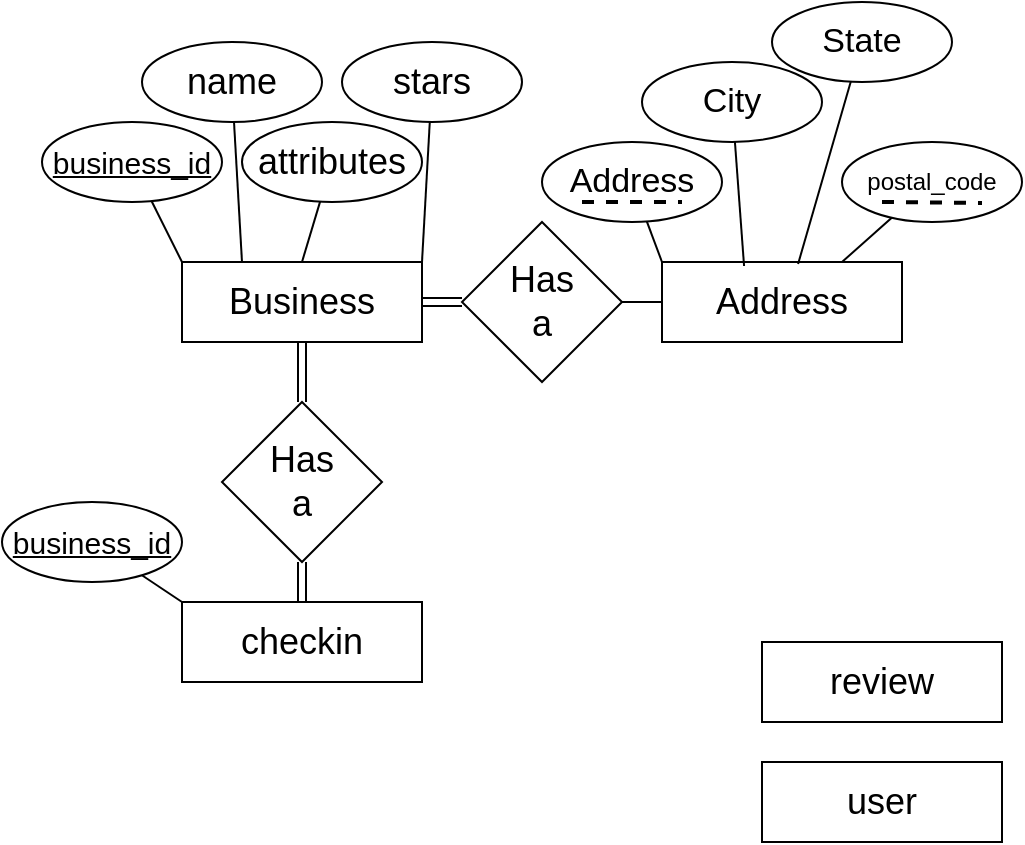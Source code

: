 <mxfile version="24.4.13" type="github">
  <diagram name="Page-1" id="tA-DCPR7xs3mkb7LWjER">
    <mxGraphModel dx="2284" dy="754" grid="1" gridSize="10" guides="1" tooltips="1" connect="1" arrows="1" fold="1" page="1" pageScale="1" pageWidth="850" pageHeight="1100" math="0" shadow="0">
      <root>
        <mxCell id="0" />
        <mxCell id="1" parent="0" />
        <mxCell id="1GO8dZoF6yERBsI8h4hM-5" style="edgeStyle=orthogonalEdgeStyle;rounded=0;orthogonalLoop=1;jettySize=auto;html=1;exitX=1;exitY=0.5;exitDx=0;exitDy=0;entryX=0;entryY=0.5;entryDx=0;entryDy=0;endArrow=none;endFill=0;shape=link;" edge="1" parent="1" source="1GO8dZoF6yERBsI8h4hM-2" target="1GO8dZoF6yERBsI8h4hM-4">
          <mxGeometry relative="1" as="geometry" />
        </mxCell>
        <mxCell id="1GO8dZoF6yERBsI8h4hM-31" style="edgeStyle=orthogonalEdgeStyle;rounded=0;orthogonalLoop=1;jettySize=auto;html=1;exitX=0.5;exitY=1;exitDx=0;exitDy=0;shape=link;" edge="1" parent="1" source="1GO8dZoF6yERBsI8h4hM-2" target="1GO8dZoF6yERBsI8h4hM-30">
          <mxGeometry relative="1" as="geometry" />
        </mxCell>
        <mxCell id="1GO8dZoF6yERBsI8h4hM-2" value="&lt;font style=&quot;font-size: 18px;&quot;&gt;Business&lt;/font&gt;" style="rounded=0;whiteSpace=wrap;html=1;" vertex="1" parent="1">
          <mxGeometry x="40" y="360" width="120" height="40" as="geometry" />
        </mxCell>
        <mxCell id="1GO8dZoF6yERBsI8h4hM-3" value="&lt;font style=&quot;font-size: 18px;&quot;&gt;Address&lt;/font&gt;" style="rounded=0;whiteSpace=wrap;html=1;" vertex="1" parent="1">
          <mxGeometry x="280" y="360" width="120" height="40" as="geometry" />
        </mxCell>
        <mxCell id="1GO8dZoF6yERBsI8h4hM-6" style="edgeStyle=orthogonalEdgeStyle;rounded=0;orthogonalLoop=1;jettySize=auto;html=1;exitX=1;exitY=0.5;exitDx=0;exitDy=0;entryX=0;entryY=0.5;entryDx=0;entryDy=0;strokeColor=none;endArrow=none;endFill=0;" edge="1" parent="1" source="1GO8dZoF6yERBsI8h4hM-4" target="1GO8dZoF6yERBsI8h4hM-3">
          <mxGeometry relative="1" as="geometry" />
        </mxCell>
        <mxCell id="1GO8dZoF6yERBsI8h4hM-7" style="edgeStyle=orthogonalEdgeStyle;rounded=0;orthogonalLoop=1;jettySize=auto;html=1;exitX=1;exitY=0.5;exitDx=0;exitDy=0;endArrow=none;endFill=0;" edge="1" parent="1" source="1GO8dZoF6yERBsI8h4hM-4">
          <mxGeometry relative="1" as="geometry">
            <mxPoint x="280" y="380" as="targetPoint" />
          </mxGeometry>
        </mxCell>
        <mxCell id="1GO8dZoF6yERBsI8h4hM-4" value="&lt;div&gt;&lt;font style=&quot;font-size: 18px;&quot;&gt;Has&lt;/font&gt;&lt;/div&gt;&lt;div&gt;&lt;font style=&quot;font-size: 18px;&quot;&gt;a&lt;br&gt;&lt;/font&gt;&lt;/div&gt;" style="rhombus;whiteSpace=wrap;html=1;" vertex="1" parent="1">
          <mxGeometry x="180" y="340" width="80" height="80" as="geometry" />
        </mxCell>
        <mxCell id="1GO8dZoF6yERBsI8h4hM-9" value="&lt;font style=&quot;font-size: 17px;&quot;&gt;Address&lt;/font&gt;" style="ellipse;whiteSpace=wrap;html=1;" vertex="1" parent="1">
          <mxGeometry x="220" y="300" width="90" height="40" as="geometry" />
        </mxCell>
        <mxCell id="1GO8dZoF6yERBsI8h4hM-10" value="&lt;font size=&quot;1&quot;&gt;&lt;u style=&quot;font-size: 15px;&quot;&gt;business_id&lt;/u&gt;&lt;/font&gt;" style="ellipse;whiteSpace=wrap;html=1;" vertex="1" parent="1">
          <mxGeometry x="-30" y="290" width="90" height="40" as="geometry" />
        </mxCell>
        <mxCell id="1GO8dZoF6yERBsI8h4hM-12" value="" style="endArrow=none;html=1;rounded=0;exitX=0;exitY=0;exitDx=0;exitDy=0;" edge="1" parent="1" source="1GO8dZoF6yERBsI8h4hM-2" target="1GO8dZoF6yERBsI8h4hM-10">
          <mxGeometry width="50" height="50" relative="1" as="geometry">
            <mxPoint x="250" y="410" as="sourcePoint" />
            <mxPoint x="300" y="360" as="targetPoint" />
          </mxGeometry>
        </mxCell>
        <mxCell id="1GO8dZoF6yERBsI8h4hM-13" value="&lt;font style=&quot;font-size: 18px;&quot;&gt;name&lt;/font&gt;" style="ellipse;whiteSpace=wrap;html=1;" vertex="1" parent="1">
          <mxGeometry x="20" y="250" width="90" height="40" as="geometry" />
        </mxCell>
        <mxCell id="1GO8dZoF6yERBsI8h4hM-14" value="" style="endArrow=none;html=1;rounded=0;entryX=0.25;entryY=0;entryDx=0;entryDy=0;" edge="1" parent="1" source="1GO8dZoF6yERBsI8h4hM-13" target="1GO8dZoF6yERBsI8h4hM-2">
          <mxGeometry width="50" height="50" relative="1" as="geometry">
            <mxPoint x="250" y="410" as="sourcePoint" />
            <mxPoint x="300" y="360" as="targetPoint" />
          </mxGeometry>
        </mxCell>
        <mxCell id="1GO8dZoF6yERBsI8h4hM-15" value="" style="endArrow=none;html=1;rounded=0;exitX=0;exitY=0;exitDx=0;exitDy=0;" edge="1" parent="1" source="1GO8dZoF6yERBsI8h4hM-3" target="1GO8dZoF6yERBsI8h4hM-9">
          <mxGeometry width="50" height="50" relative="1" as="geometry">
            <mxPoint x="250" y="410" as="sourcePoint" />
            <mxPoint x="300" y="360" as="targetPoint" />
          </mxGeometry>
        </mxCell>
        <mxCell id="1GO8dZoF6yERBsI8h4hM-16" value="&lt;font style=&quot;font-size: 17px;&quot;&gt;City&lt;/font&gt;" style="ellipse;whiteSpace=wrap;html=1;" vertex="1" parent="1">
          <mxGeometry x="270" y="260" width="90" height="40" as="geometry" />
        </mxCell>
        <mxCell id="1GO8dZoF6yERBsI8h4hM-17" value="postal_code" style="ellipse;whiteSpace=wrap;html=1;" vertex="1" parent="1">
          <mxGeometry x="370" y="300" width="90" height="40" as="geometry" />
        </mxCell>
        <mxCell id="1GO8dZoF6yERBsI8h4hM-19" value="&lt;font style=&quot;font-size: 17px;&quot;&gt;State&lt;/font&gt;" style="ellipse;whiteSpace=wrap;html=1;" vertex="1" parent="1">
          <mxGeometry x="335" y="230" width="90" height="40" as="geometry" />
        </mxCell>
        <mxCell id="1GO8dZoF6yERBsI8h4hM-20" value="" style="endArrow=none;html=1;rounded=0;exitX=0.342;exitY=0.05;exitDx=0;exitDy=0;exitPerimeter=0;" edge="1" parent="1" source="1GO8dZoF6yERBsI8h4hM-3" target="1GO8dZoF6yERBsI8h4hM-16">
          <mxGeometry width="50" height="50" relative="1" as="geometry">
            <mxPoint x="250" y="410" as="sourcePoint" />
            <mxPoint x="300" y="360" as="targetPoint" />
          </mxGeometry>
        </mxCell>
        <mxCell id="1GO8dZoF6yERBsI8h4hM-21" value="" style="endArrow=none;html=1;rounded=0;exitX=0.567;exitY=0.025;exitDx=0;exitDy=0;exitPerimeter=0;" edge="1" parent="1" source="1GO8dZoF6yERBsI8h4hM-3" target="1GO8dZoF6yERBsI8h4hM-19">
          <mxGeometry width="50" height="50" relative="1" as="geometry">
            <mxPoint x="250" y="410" as="sourcePoint" />
            <mxPoint x="300" y="360" as="targetPoint" />
          </mxGeometry>
        </mxCell>
        <mxCell id="1GO8dZoF6yERBsI8h4hM-22" value="" style="endArrow=none;html=1;rounded=0;exitX=0.75;exitY=0;exitDx=0;exitDy=0;" edge="1" parent="1" source="1GO8dZoF6yERBsI8h4hM-3" target="1GO8dZoF6yERBsI8h4hM-17">
          <mxGeometry width="50" height="50" relative="1" as="geometry">
            <mxPoint x="250" y="410" as="sourcePoint" />
            <mxPoint x="300" y="360" as="targetPoint" />
          </mxGeometry>
        </mxCell>
        <mxCell id="1GO8dZoF6yERBsI8h4hM-23" value="" style="endArrow=none;dashed=1;html=1;rounded=0;strokeWidth=2;" edge="1" parent="1">
          <mxGeometry width="50" height="50" relative="1" as="geometry">
            <mxPoint x="240" y="330" as="sourcePoint" />
            <mxPoint x="290" y="330" as="targetPoint" />
          </mxGeometry>
        </mxCell>
        <mxCell id="1GO8dZoF6yERBsI8h4hM-24" value="" style="endArrow=none;dashed=1;html=1;rounded=0;strokeWidth=2;" edge="1" parent="1">
          <mxGeometry width="50" height="50" relative="1" as="geometry">
            <mxPoint x="390" y="330" as="sourcePoint" />
            <mxPoint x="440" y="330.5" as="targetPoint" />
          </mxGeometry>
        </mxCell>
        <mxCell id="1GO8dZoF6yERBsI8h4hM-25" value="&lt;font style=&quot;font-size: 18px;&quot;&gt;attributes&lt;/font&gt;" style="ellipse;whiteSpace=wrap;html=1;" vertex="1" parent="1">
          <mxGeometry x="70" y="290" width="90" height="40" as="geometry" />
        </mxCell>
        <mxCell id="1GO8dZoF6yERBsI8h4hM-26" value="" style="endArrow=none;html=1;rounded=0;exitX=0.5;exitY=0;exitDx=0;exitDy=0;" edge="1" parent="1" source="1GO8dZoF6yERBsI8h4hM-2" target="1GO8dZoF6yERBsI8h4hM-25">
          <mxGeometry width="50" height="50" relative="1" as="geometry">
            <mxPoint x="250" y="410" as="sourcePoint" />
            <mxPoint x="300" y="360" as="targetPoint" />
          </mxGeometry>
        </mxCell>
        <mxCell id="1GO8dZoF6yERBsI8h4hM-27" value="&lt;font style=&quot;font-size: 18px;&quot;&gt;stars&lt;/font&gt;" style="ellipse;whiteSpace=wrap;html=1;" vertex="1" parent="1">
          <mxGeometry x="120" y="250" width="90" height="40" as="geometry" />
        </mxCell>
        <mxCell id="1GO8dZoF6yERBsI8h4hM-28" value="" style="endArrow=none;html=1;rounded=0;exitX=1;exitY=0;exitDx=0;exitDy=0;" edge="1" parent="1" source="1GO8dZoF6yERBsI8h4hM-2" target="1GO8dZoF6yERBsI8h4hM-27">
          <mxGeometry width="50" height="50" relative="1" as="geometry">
            <mxPoint x="250" y="410" as="sourcePoint" />
            <mxPoint x="300" y="360" as="targetPoint" />
          </mxGeometry>
        </mxCell>
        <mxCell id="1GO8dZoF6yERBsI8h4hM-32" style="edgeStyle=orthogonalEdgeStyle;rounded=0;orthogonalLoop=1;jettySize=auto;html=1;exitX=0.5;exitY=0;exitDx=0;exitDy=0;shape=link;" edge="1" parent="1" source="1GO8dZoF6yERBsI8h4hM-29" target="1GO8dZoF6yERBsI8h4hM-30">
          <mxGeometry relative="1" as="geometry" />
        </mxCell>
        <mxCell id="1GO8dZoF6yERBsI8h4hM-29" value="&lt;font style=&quot;font-size: 18px;&quot;&gt;checkin&lt;/font&gt;" style="rounded=0;whiteSpace=wrap;html=1;" vertex="1" parent="1">
          <mxGeometry x="40" y="530" width="120" height="40" as="geometry" />
        </mxCell>
        <mxCell id="1GO8dZoF6yERBsI8h4hM-30" value="&lt;div&gt;&lt;font style=&quot;font-size: 18px;&quot;&gt;Has&lt;/font&gt;&lt;/div&gt;&lt;div&gt;&lt;font style=&quot;font-size: 18px;&quot;&gt;a&lt;br&gt;&lt;/font&gt;&lt;/div&gt;" style="rhombus;whiteSpace=wrap;html=1;" vertex="1" parent="1">
          <mxGeometry x="60" y="430" width="80" height="80" as="geometry" />
        </mxCell>
        <mxCell id="1GO8dZoF6yERBsI8h4hM-33" value="&lt;font size=&quot;1&quot;&gt;&lt;u style=&quot;font-size: 15px;&quot;&gt;business_id&lt;/u&gt;&lt;/font&gt;" style="ellipse;whiteSpace=wrap;html=1;" vertex="1" parent="1">
          <mxGeometry x="-50" y="480" width="90" height="40" as="geometry" />
        </mxCell>
        <mxCell id="1GO8dZoF6yERBsI8h4hM-34" value="" style="endArrow=none;html=1;rounded=0;entryX=0;entryY=0;entryDx=0;entryDy=0;" edge="1" parent="1" source="1GO8dZoF6yERBsI8h4hM-33" target="1GO8dZoF6yERBsI8h4hM-29">
          <mxGeometry width="50" height="50" relative="1" as="geometry">
            <mxPoint x="250" y="410" as="sourcePoint" />
            <mxPoint x="300" y="360" as="targetPoint" />
          </mxGeometry>
        </mxCell>
        <mxCell id="1GO8dZoF6yERBsI8h4hM-35" value="&lt;font style=&quot;font-size: 18px;&quot;&gt;user&lt;/font&gt;" style="rounded=0;whiteSpace=wrap;html=1;" vertex="1" parent="1">
          <mxGeometry x="330" y="610" width="120" height="40" as="geometry" />
        </mxCell>
        <mxCell id="1GO8dZoF6yERBsI8h4hM-36" value="&lt;font style=&quot;font-size: 18px;&quot;&gt;review&lt;/font&gt;" style="rounded=0;whiteSpace=wrap;html=1;" vertex="1" parent="1">
          <mxGeometry x="330" y="550" width="120" height="40" as="geometry" />
        </mxCell>
      </root>
    </mxGraphModel>
  </diagram>
</mxfile>
